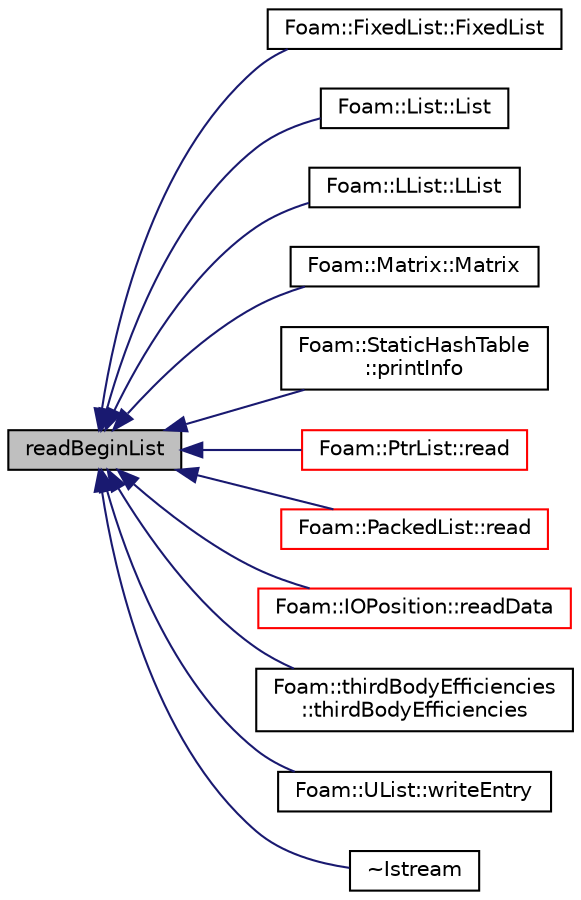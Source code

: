 digraph "readBeginList"
{
  bgcolor="transparent";
  edge [fontname="Helvetica",fontsize="10",labelfontname="Helvetica",labelfontsize="10"];
  node [fontname="Helvetica",fontsize="10",shape=record];
  rankdir="LR";
  Node1 [label="readBeginList",height=0.2,width=0.4,color="black", fillcolor="grey75", style="filled", fontcolor="black"];
  Node1 -> Node2 [dir="back",color="midnightblue",fontsize="10",style="solid",fontname="Helvetica"];
  Node2 [label="Foam::FixedList::FixedList",height=0.2,width=0.4,color="black",URL="$a00826.html#a96fc89cc5cd7ef81f0d49bfb25247021",tooltip="Construct from Istream. "];
  Node1 -> Node3 [dir="back",color="midnightblue",fontsize="10",style="solid",fontname="Helvetica"];
  Node3 [label="Foam::List::List",height=0.2,width=0.4,color="black",URL="$a01367.html#a14f9ee6bb196d1f585f55ea49dc15a0c",tooltip="Construct from Istream. "];
  Node1 -> Node4 [dir="back",color="midnightblue",fontsize="10",style="solid",fontname="Helvetica"];
  Node4 [label="Foam::LList::LList",height=0.2,width=0.4,color="black",URL="$a01374.html#aa632aa973f33404a158c0481ead8a78b",tooltip="Construct from Istream. "];
  Node1 -> Node5 [dir="back",color="midnightblue",fontsize="10",style="solid",fontname="Helvetica"];
  Node5 [label="Foam::Matrix::Matrix",height=0.2,width=0.4,color="black",URL="$a01441.html#aa92976d4353b6683c4f4b1b50a536502",tooltip="Construct from Istream. "];
  Node1 -> Node6 [dir="back",color="midnightblue",fontsize="10",style="solid",fontname="Helvetica"];
  Node6 [label="Foam::StaticHashTable\l::printInfo",height=0.2,width=0.4,color="black",URL="$a02448.html#aa83f51c128dc4622568ef2cf81ded527",tooltip="Print information. "];
  Node1 -> Node7 [dir="back",color="midnightblue",fontsize="10",style="solid",fontname="Helvetica"];
  Node7 [label="Foam::PtrList::read",height=0.2,width=0.4,color="red",URL="$a02038.html#a13f28f6f50da188010f20f60b92f4f39",tooltip="Read from Istream using given Istream constructor class. "];
  Node1 -> Node8 [dir="back",color="midnightblue",fontsize="10",style="solid",fontname="Helvetica"];
  Node8 [label="Foam::PackedList::read",height=0.2,width=0.4,color="red",URL="$a01762.html#a223c472410515286cf5050b0b7b37396",tooltip="Clear list and read from stream. "];
  Node1 -> Node9 [dir="back",color="midnightblue",fontsize="10",style="solid",fontname="Helvetica"];
  Node9 [label="Foam::IOPosition::readData",height=0.2,width=0.4,color="red",URL="$a01186.html#af01264cee7588de77f4021f7c9322549"];
  Node1 -> Node10 [dir="back",color="midnightblue",fontsize="10",style="solid",fontname="Helvetica"];
  Node10 [label="Foam::thirdBodyEfficiencies\l::thirdBodyEfficiencies",height=0.2,width=0.4,color="black",URL="$a02611.html#aece973b4d66b7d623d7afa421feb9395",tooltip="Construct from Istream. "];
  Node1 -> Node11 [dir="back",color="midnightblue",fontsize="10",style="solid",fontname="Helvetica"];
  Node11 [label="Foam::UList::writeEntry",height=0.2,width=0.4,color="black",URL="$a02741.html#a7bd1878bce81bf4174dea56840d4a007",tooltip="Write the UList as a dictionary entry with keyword. "];
  Node1 -> Node12 [dir="back",color="midnightblue",fontsize="10",style="solid",fontname="Helvetica"];
  Node12 [label="~Istream",height=0.2,width=0.4,color="black",URL="$a01202.html#a226136d8d835f90dbae0127398f6dbc1",tooltip="Destructor. "];
}
